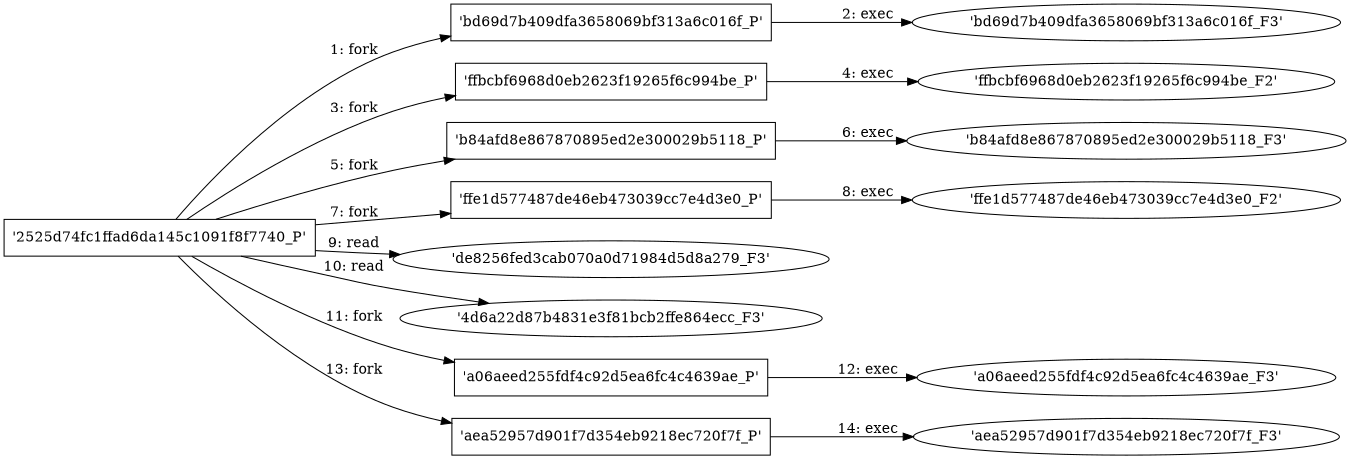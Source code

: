 digraph "D:\Learning\Paper\apt\基于CTI的攻击预警\Dataset\攻击图\ASGfromALLCTI\Case Study Incident Response is a relationship-driven business.dot" {
rankdir="LR"
size="9"
fixedsize="false"
splines="true"
nodesep=0.3
ranksep=0
fontsize=10
overlap="scalexy"
engine= "neato"
	"'2525d74fc1ffad6da145c1091f8f7740_P'" [node_type=Process shape=box]
	"'bd69d7b409dfa3658069bf313a6c016f_P'" [node_type=Process shape=box]
	"'2525d74fc1ffad6da145c1091f8f7740_P'" -> "'bd69d7b409dfa3658069bf313a6c016f_P'" [label="1: fork"]
	"'bd69d7b409dfa3658069bf313a6c016f_P'" [node_type=Process shape=box]
	"'bd69d7b409dfa3658069bf313a6c016f_F3'" [node_type=File shape=ellipse]
	"'bd69d7b409dfa3658069bf313a6c016f_P'" -> "'bd69d7b409dfa3658069bf313a6c016f_F3'" [label="2: exec"]
	"'2525d74fc1ffad6da145c1091f8f7740_P'" [node_type=Process shape=box]
	"'ffbcbf6968d0eb2623f19265f6c994be_P'" [node_type=Process shape=box]
	"'2525d74fc1ffad6da145c1091f8f7740_P'" -> "'ffbcbf6968d0eb2623f19265f6c994be_P'" [label="3: fork"]
	"'ffbcbf6968d0eb2623f19265f6c994be_P'" [node_type=Process shape=box]
	"'ffbcbf6968d0eb2623f19265f6c994be_F2'" [node_type=File shape=ellipse]
	"'ffbcbf6968d0eb2623f19265f6c994be_P'" -> "'ffbcbf6968d0eb2623f19265f6c994be_F2'" [label="4: exec"]
	"'2525d74fc1ffad6da145c1091f8f7740_P'" [node_type=Process shape=box]
	"'b84afd8e867870895ed2e300029b5118_P'" [node_type=Process shape=box]
	"'2525d74fc1ffad6da145c1091f8f7740_P'" -> "'b84afd8e867870895ed2e300029b5118_P'" [label="5: fork"]
	"'b84afd8e867870895ed2e300029b5118_P'" [node_type=Process shape=box]
	"'b84afd8e867870895ed2e300029b5118_F3'" [node_type=File shape=ellipse]
	"'b84afd8e867870895ed2e300029b5118_P'" -> "'b84afd8e867870895ed2e300029b5118_F3'" [label="6: exec"]
	"'2525d74fc1ffad6da145c1091f8f7740_P'" [node_type=Process shape=box]
	"'ffe1d577487de46eb473039cc7e4d3e0_P'" [node_type=Process shape=box]
	"'2525d74fc1ffad6da145c1091f8f7740_P'" -> "'ffe1d577487de46eb473039cc7e4d3e0_P'" [label="7: fork"]
	"'ffe1d577487de46eb473039cc7e4d3e0_P'" [node_type=Process shape=box]
	"'ffe1d577487de46eb473039cc7e4d3e0_F2'" [node_type=File shape=ellipse]
	"'ffe1d577487de46eb473039cc7e4d3e0_P'" -> "'ffe1d577487de46eb473039cc7e4d3e0_F2'" [label="8: exec"]
	"'de8256fed3cab070a0d71984d5d8a279_F3'" [node_type=file shape=ellipse]
	"'2525d74fc1ffad6da145c1091f8f7740_P'" [node_type=Process shape=box]
	"'2525d74fc1ffad6da145c1091f8f7740_P'" -> "'de8256fed3cab070a0d71984d5d8a279_F3'" [label="9: read"]
	"'4d6a22d87b4831e3f81bcb2ffe864ecc_F3'" [node_type=file shape=ellipse]
	"'2525d74fc1ffad6da145c1091f8f7740_P'" [node_type=Process shape=box]
	"'2525d74fc1ffad6da145c1091f8f7740_P'" -> "'4d6a22d87b4831e3f81bcb2ffe864ecc_F3'" [label="10: read"]
	"'2525d74fc1ffad6da145c1091f8f7740_P'" [node_type=Process shape=box]
	"'a06aeed255fdf4c92d5ea6fc4c4639ae_P'" [node_type=Process shape=box]
	"'2525d74fc1ffad6da145c1091f8f7740_P'" -> "'a06aeed255fdf4c92d5ea6fc4c4639ae_P'" [label="11: fork"]
	"'a06aeed255fdf4c92d5ea6fc4c4639ae_P'" [node_type=Process shape=box]
	"'a06aeed255fdf4c92d5ea6fc4c4639ae_F3'" [node_type=File shape=ellipse]
	"'a06aeed255fdf4c92d5ea6fc4c4639ae_P'" -> "'a06aeed255fdf4c92d5ea6fc4c4639ae_F3'" [label="12: exec"]
	"'2525d74fc1ffad6da145c1091f8f7740_P'" [node_type=Process shape=box]
	"'aea52957d901f7d354eb9218ec720f7f_P'" [node_type=Process shape=box]
	"'2525d74fc1ffad6da145c1091f8f7740_P'" -> "'aea52957d901f7d354eb9218ec720f7f_P'" [label="13: fork"]
	"'aea52957d901f7d354eb9218ec720f7f_P'" [node_type=Process shape=box]
	"'aea52957d901f7d354eb9218ec720f7f_F3'" [node_type=File shape=ellipse]
	"'aea52957d901f7d354eb9218ec720f7f_P'" -> "'aea52957d901f7d354eb9218ec720f7f_F3'" [label="14: exec"]
}
